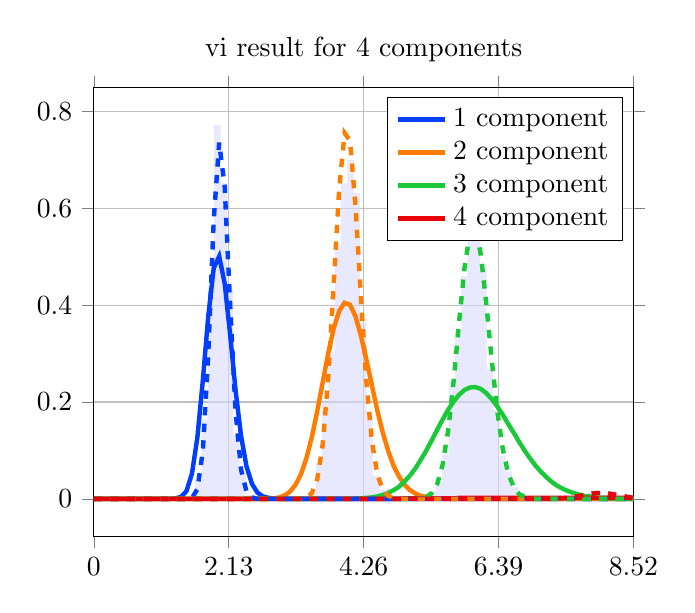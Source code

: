 \begin{tikzpicture}
\begin{axis}[title={vi result for 4 components}, yticklabel style={/pgf/number format/fixed,
            /pgf/number format/precision=3}, grid={major}, yminorgrids={true}, tick align={outside}, xtick={0.0,2.129,4.258,6.387,8.516}, xmin={0.0}, xmax={8.516}, scaled y ticks={false}]
    \addplot[ybar interval, fill={blue!15}, forget plot, opacity={0.6}, draw={none}, bar width={5.0e-6}]
        table[row sep={\\}]
        {
            \\
            1.5  0.004  \\
            1.6  0.036  \\
            1.7  0.164  \\
            1.8  0.44  \\
            1.9  0.772  \\
            2.0  0.652  \\
            2.1  0.432  \\
            2.2  0.132  \\
            2.3  0.052  \\
            2.4  0.008  \\
            2.5  0.004  \\
            2.6  0.0  \\
            2.7  0.0  \\
            2.8  0.0  \\
            2.9  0.0  \\
            3.0  0.0  \\
            3.1  0.0  \\
            3.2  0.0  \\
            3.3  0.0  \\
            3.4  0.012  \\
            3.5  0.072  \\
            3.6  0.2  \\
            3.7  0.304  \\
            3.8  0.524  \\
            3.9  0.652  \\
            4.0  0.7  \\
            4.1  0.632  \\
            4.2  0.364  \\
            4.3  0.18  \\
            4.4  0.048  \\
            4.5  0.02  \\
            4.6  0.02  \\
            4.7  0.0  \\
            4.8  0.0  \\
            4.9  0.0  \\
            5.0  0.0  \\
            5.1  0.0  \\
            5.2  0.0  \\
            5.3  0.016  \\
            5.4  0.036  \\
            5.5  0.092  \\
            5.6  0.244  \\
            5.7  0.348  \\
            5.8  0.46  \\
            5.9  0.556  \\
            6.0  0.632  \\
            6.1  0.472  \\
            6.2  0.268  \\
            6.3  0.184  \\
            6.4  0.088  \\
            6.5  0.056  \\
            6.6  0.024  \\
            6.7  0.012  \\
            6.8  0.0  \\
            6.9  0.004  \\
            7.0  0.0  \\
            7.1  0.0  \\
            7.2  0.0  \\
            7.3  0.0  \\
            7.4  0.0  \\
            7.5  0.004  \\
            7.6  0.004  \\
            7.7  0.004  \\
            7.8  0.012  \\
            7.9  0.016  \\
            8.0  0.008  \\
            8.1  0.012  \\
            8.2  0.008  \\
            8.3  0.004  \\
            8.4  0.004  \\
            8.5  0.008  \\
            8.6  0.0  \\
        }
        ;
    \addplot[style={{ultra thick}}, color={rgb,1:red,0.008;green,0.243;blue,1.0}]
        table[row sep={\\}]
        {
            \\
            0.0  0.0  \\
            0.086  1.949e-84  \\
            0.172  1.77e-59  \\
            0.258  1.404e-45  \\
            0.344  3.303e-36  \\
            0.43  2.567e-29  \\
            0.516  5.38e-24  \\
            0.602  9.315e-20  \\
            0.688  2.6e-16  \\
            0.774  1.8e-13  \\
            0.86  4.15e-11  \\
            0.946  3.931e-9  \\
            1.032  1.786e-7  \\
            1.118  4.381e-6  \\
            1.204  6.353e-5  \\
            1.29  0.001  \\
            1.376  0.004  \\
            1.462  0.016  \\
            1.548  0.052  \\
            1.634  0.127  \\
            1.72  0.245  \\
            1.806  0.378  \\
            1.892  0.477  \\
            1.978  0.501  \\
            2.065  0.445  \\
            2.151  0.339  \\
            2.237  0.224  \\
            2.323  0.13  \\
            2.409  0.067  \\
            2.495  0.031  \\
            2.581  0.013  \\
            2.667  0.005  \\
            2.753  0.002  \\
            2.839  0.001  \\
            2.925  0.0  \\
            3.011  3.898e-5  \\
            3.097  9.691e-6  \\
            3.183  2.25e-6  \\
            3.269  4.897e-7  \\
            3.355  1.002e-7  \\
            3.441  1.936e-8  \\
            3.527  3.538e-9  \\
            3.613  6.132e-10  \\
            3.699  1.011e-10  \\
            3.785  1.589e-11  \\
            3.871  2.385e-12  \\
            3.957  3.428e-13  \\
            4.043  4.725e-14  \\
            4.129  6.256e-15  \\
            4.215  7.971e-16  \\
            4.301  9.788e-17  \\
            4.387  1.16e-17  \\
            4.473  1.329e-18  \\
            4.559  1.474e-19  \\
            4.645  1.583e-20  \\
            4.731  1.65e-21  \\
            4.817  1.67e-22  \\
            4.903  1.643e-23  \\
            4.989  1.573e-24  \\
            5.075  1.468e-25  \\
            5.161  1.334e-26  \\
            5.247  1.184e-27  \\
            5.333  1.025e-28  \\
            5.419  8.681e-30  \\
            5.505  7.187e-31  \\
            5.591  5.823e-32  \\
            5.677  4.62e-33  \\
            5.763  3.592e-34  \\
            5.849  2.738e-35  \\
            5.935  2.047e-36  \\
            6.021  1.503e-37  \\
            6.108  1.083e-38  \\
            6.194  7.673e-40  \\
            6.28  5.343e-41  \\
            6.366  3.659e-42  \\
            6.452  2.466e-43  \\
            6.538  1.636e-44  \\
            6.624  1.069e-45  \\
            6.71  6.877e-47  \\
            6.796  4.362e-48  \\
            6.882  2.728e-49  \\
            6.968  1.683e-50  \\
            7.054  1.024e-51  \\
            7.14  6.149e-53  \\
            7.226  3.645e-54  \\
            7.312  2.134e-55  \\
            7.398  1.234e-56  \\
            7.484  7.054e-58  \\
            7.57  3.984e-59  \\
            7.656  2.225e-60  \\
            7.742  1.229e-61  \\
            7.828  6.711e-63  \\
            7.914  3.626e-64  \\
            8.0  1.939e-65  \\
            8.086  1.027e-66  \\
            8.172  5.38e-68  \\
            8.258  2.792e-69  \\
            8.344  1.435e-70  \\
            8.43  7.306e-72  \\
            8.516  3.686e-73  \\
        }
        ;
    \addlegendentry {1 component}
    \addplot[style={{ultra thick}}, color={rgb,1:red,1.0;green,0.486;blue,0.0}]
        table[row sep={\\}]
        {
            \\
            0.0  0.0  \\
            0.086  1.974e-141  \\
            0.172  1.91e-108  \\
            0.258  1.368e-89  \\
            0.344  1.606e-76  \\
            0.43  1.275e-66  \\
            0.516  9.998e-59  \\
            0.602  3.24e-52  \\
            0.688  1.02e-46  \\
            0.774  5.406e-42  \\
            0.86  7.031e-38  \\
            0.946  2.935e-34  \\
            1.032  4.791e-31  \\
            1.118  3.556e-28  \\
            1.204  1.349e-25  \\
            1.29  2.87e-23  \\
            1.376  3.689e-21  \\
            1.462  3.046e-19  \\
            1.548  1.699e-17  \\
            1.634  6.681e-16  \\
            1.72  1.92e-14  \\
            1.806  4.157e-13  \\
            1.892  6.962e-12  \\
            1.978  9.228e-11  \\
            2.065  9.875e-10  \\
            2.151  8.682e-9  \\
            2.237  6.369e-8  \\
            2.323  3.951e-7  \\
            2.409  2.099e-6  \\
            2.495  9.653e-6  \\
            2.581  3.88e-5  \\
            2.667  0.0  \\
            2.753  0.0  \\
            2.839  0.001  \\
            2.925  0.003  \\
            3.011  0.007  \\
            3.097  0.015  \\
            3.183  0.029  \\
            3.269  0.051  \\
            3.355  0.084  \\
            3.441  0.128  \\
            3.527  0.182  \\
            3.613  0.242  \\
            3.699  0.301  \\
            3.785  0.352  \\
            3.871  0.388  \\
            3.957  0.405  \\
            4.043  0.401  \\
            4.129  0.377  \\
            4.215  0.337  \\
            4.301  0.288  \\
            4.387  0.235  \\
            4.473  0.183  \\
            4.559  0.137  \\
            4.645  0.099  \\
            4.731  0.068  \\
            4.817  0.046  \\
            4.903  0.029  \\
            4.989  0.018  \\
            5.075  0.011  \\
            5.161  0.006  \\
            5.247  0.004  \\
            5.333  0.002  \\
            5.419  0.001  \\
            5.505  0.001  \\
            5.591  0.0  \\
            5.677  0.0  \\
            5.763  6.259e-5  \\
            5.849  2.905e-5  \\
            5.935  1.316e-5  \\
            6.021  5.819e-6  \\
            6.108  2.515e-6  \\
            6.194  1.063e-6  \\
            6.28  4.395e-7  \\
            6.366  1.779e-7  \\
            6.452  7.054e-8  \\
            6.538  2.741e-8  \\
            6.624  1.045e-8  \\
            6.71  3.906e-9  \\
            6.796  1.433e-9  \\
            6.882  5.166e-10  \\
            6.968  1.829e-10  \\
            7.054  6.367e-11  \\
            7.14  2.179e-11  \\
            7.226  7.336e-12  \\
            7.312  2.431e-12  \\
            7.398  7.928e-13  \\
            7.484  2.546e-13  \\
            7.57  8.058e-14  \\
            7.656  2.513e-14  \\
            7.742  7.726e-15  \\
            7.828  2.342e-15  \\
            7.914  7.005e-16  \\
            8.0  2.067e-16  \\
            8.086  6.021e-17  \\
            8.172  1.731e-17  \\
            8.258  4.916e-18  \\
            8.344  1.379e-18  \\
            8.43  3.822e-19  \\
            8.516  1.047e-19  \\
        }
        ;
    \addlegendentry {2 component}
    \addplot[style={{ultra thick}}, color={rgb,1:red,0.102;green,0.788;blue,0.22}]
        table[row sep={\\}]
        {
            \\
            0.0  0.0  \\
            0.086  6.622e-143  \\
            0.172  2.073e-113  \\
            0.258  2.049e-96  \\
            0.344  1.542e-84  \\
            0.43  1.821e-75  \\
            0.516  3.62e-68  \\
            0.602  4.295e-62  \\
            0.688  6.474e-57  \\
            0.774  2.019e-52  \\
            0.86  1.816e-48  \\
            0.946  5.978e-45  \\
            1.032  8.577e-42  \\
            1.118  6.127e-39  \\
            1.204  2.417e-36  \\
            1.29  5.716e-34  \\
            1.376  8.656e-32  \\
            1.462  8.861e-30  \\
            1.548  6.412e-28  \\
            1.634  3.406e-26  \\
            1.72  1.371e-24  \\
            1.806  4.293e-23  \\
            1.892  1.072e-21  \\
            1.978  2.175e-20  \\
            2.065  3.653e-19  \\
            2.151  5.155e-18  \\
            2.237  6.199e-17  \\
            2.323  6.428e-16  \\
            2.409  5.81e-15  \\
            2.495  4.622e-14  \\
            2.581  3.264e-13  \\
            2.667  2.062e-12  \\
            2.753  1.174e-11  \\
            2.839  6.063e-11  \\
            2.925  2.856e-10  \\
            3.011  1.233e-9  \\
            3.097  4.909e-9  \\
            3.183  1.809e-8  \\
            3.269  6.194e-8  \\
            3.355  1.979e-7  \\
            3.441  5.922e-7  \\
            3.527  1.664e-6  \\
            3.613  4.407e-6  \\
            3.699  1.103e-5  \\
            3.785  2.613e-5  \\
            3.871  5.882e-5  \\
            3.957  0.0  \\
            4.043  0.0  \\
            4.129  0.001  \\
            4.215  0.001  \\
            4.301  0.002  \\
            4.387  0.003  \\
            4.473  0.005  \\
            4.559  0.008  \\
            4.645  0.012  \\
            4.731  0.018  \\
            4.817  0.025  \\
            4.903  0.036  \\
            4.989  0.048  \\
            5.075  0.063  \\
            5.161  0.081  \\
            5.247  0.1  \\
            5.333  0.121  \\
            5.419  0.143  \\
            5.505  0.164  \\
            5.591  0.184  \\
            5.677  0.201  \\
            5.763  0.215  \\
            5.849  0.225  \\
            5.935  0.23  \\
            6.021  0.231  \\
            6.108  0.227  \\
            6.194  0.218  \\
            6.28  0.206  \\
            6.366  0.191  \\
            6.452  0.174  \\
            6.538  0.155  \\
            6.624  0.137  \\
            6.71  0.118  \\
            6.796  0.1  \\
            6.882  0.084  \\
            6.968  0.069  \\
            7.054  0.056  \\
            7.14  0.045  \\
            7.226  0.035  \\
            7.312  0.027  \\
            7.398  0.021  \\
            7.484  0.016  \\
            7.57  0.012  \\
            7.656  0.009  \\
            7.742  0.006  \\
            7.828  0.005  \\
            7.914  0.003  \\
            8.0  0.002  \\
            8.086  0.002  \\
            8.172  0.001  \\
            8.258  0.001  \\
            8.344  0.0  \\
            8.43  0.0  \\
            8.516  0.0  \\
        }
        ;
    \addlegendentry {3 component}
    \addplot[style={{ultra thick}}, color={rgb,1:red,0.91;green,0.0;blue,0.043}]
        table[row sep={\\}]
        {
            \\
            0.0  0.0  \\
            0.086  1.412e-42  \\
            0.172  9.392e-35  \\
            0.258  3.095e-30  \\
            0.344  4.521e-27  \\
            0.43  1.198e-24  \\
            0.516  1.078e-22  \\
            0.602  4.602e-21  \\
            0.688  1.139e-19  \\
            0.774  1.858e-18  \\
            0.86  2.183e-17  \\
            0.946  1.965e-16  \\
            1.032  1.421e-15  \\
            1.118  8.54e-15  \\
            1.204  4.388e-14  \\
            1.29  1.969e-13  \\
            1.376  7.856e-13  \\
            1.462  2.826e-12  \\
            1.548  9.273e-12  \\
            1.634  2.804e-11  \\
            1.72  7.879e-11  \\
            1.806  2.072e-10  \\
            1.892  5.132e-10  \\
            1.978  1.203e-9  \\
            2.065  2.684e-9  \\
            2.151  5.717e-9  \\
            2.237  1.167e-8  \\
            2.323  2.292e-8  \\
            2.409  4.338e-8  \\
            2.495  7.941e-8  \\
            2.581  1.409e-7  \\
            2.667  2.426e-7  \\
            2.753  4.065e-7  \\
            2.839  6.637e-7  \\
            2.925  1.058e-6  \\
            3.011  1.647e-6  \\
            3.097  2.511e-6  \\
            3.183  3.749e-6  \\
            3.269  5.492e-6  \\
            3.355  7.899e-6  \\
            3.441  1.116e-5  \\
            3.527  1.552e-5  \\
            3.613  2.124e-5  \\
            3.699  2.863e-5  \\
            3.785  3.805e-5  \\
            3.871  4.989e-5  \\
            3.957  6.455e-5  \\
            4.043  8.248e-5  \\
            4.129  0.0  \\
            4.215  0.0  \\
            4.301  0.0  \\
            4.387  0.0  \\
            4.473  0.0  \\
            4.559  0.0  \\
            4.645  0.0  \\
            4.731  0.0  \\
            4.817  0.0  \\
            4.903  0.001  \\
            4.989  0.001  \\
            5.075  0.001  \\
            5.161  0.001  \\
            5.247  0.001  \\
            5.333  0.001  \\
            5.419  0.001  \\
            5.505  0.001  \\
            5.591  0.001  \\
            5.677  0.001  \\
            5.763  0.002  \\
            5.849  0.002  \\
            5.935  0.002  \\
            6.021  0.002  \\
            6.108  0.002  \\
            6.194  0.002  \\
            6.28  0.002  \\
            6.366  0.002  \\
            6.452  0.002  \\
            6.538  0.002  \\
            6.624  0.002  \\
            6.71  0.002  \\
            6.796  0.002  \\
            6.882  0.002  \\
            6.968  0.002  \\
            7.054  0.002  \\
            7.14  0.002  \\
            7.226  0.002  \\
            7.312  0.002  \\
            7.398  0.002  \\
            7.484  0.002  \\
            7.57  0.002  \\
            7.656  0.002  \\
            7.742  0.002  \\
            7.828  0.002  \\
            7.914  0.002  \\
            8.0  0.002  \\
            8.086  0.002  \\
            8.172  0.002  \\
            8.258  0.002  \\
            8.344  0.002  \\
            8.43  0.002  \\
            8.516  0.001  \\
        }
        ;
    \addlegendentry {4 component}
    \addplot[style={{ultra thick, dashed}}, color={rgb,1:red,0.008;green,0.243;blue,1.0}]
        table[row sep={\\}]
        {
            \\
            0.0  0.0  \\
            0.086  1.181e-189  \\
            0.172  1.743e-133  \\
            0.258  3.528e-102  \\
            0.344  4.725e-81  \\
            0.43  1.674e-65  \\
            0.516  1.757e-53  \\
            0.602  6.783e-44  \\
            0.688  4.325e-36  \\
            0.774  1.201e-29  \\
            0.86  2.814e-24  \\
            0.946  8.926e-20  \\
            1.032  5.429e-16  \\
            1.118  8.251e-13  \\
            1.204  3.85e-10  \\
            1.29  6.49e-8  \\
            1.376  4.509e-6  \\
            1.462  0.0  \\
            1.548  0.002  \\
            1.634  0.02  \\
            1.72  0.099  \\
            1.806  0.3  \\
            1.892  0.577  \\
            1.978  0.736  \\
            2.065  0.645  \\
            2.151  0.4  \\
            2.237  0.18  \\
            2.323  0.06  \\
            2.409  0.015  \\
            2.495  0.003  \\
            2.581  0.0  \\
            2.667  5.989e-5  \\
            2.753  6.1e-6  \\
            2.839  5.116e-7  \\
            2.925  3.574e-8  \\
            3.011  2.101e-9  \\
            3.097  1.05e-10  \\
            3.183  4.502e-12  \\
            3.269  1.668e-13  \\
            3.355  5.387e-15  \\
            3.441  1.526e-16  \\
            3.527  3.818e-18  \\
            3.613  8.483e-20  \\
            3.699  1.684e-21  \\
            3.785  3.001e-23  \\
            3.871  4.827e-25  \\
            3.957  7.036e-27  \\
            4.043  9.335e-29  \\
            4.129  1.132e-30  \\
            4.215  1.259e-32  \\
            4.301  1.289e-34  \\
            4.387  1.218e-36  \\
            4.473  1.067e-38  \\
            4.559  8.678e-41  \\
            4.645  6.577e-43  \\
            4.731  4.656e-45  \\
            4.817  3.086e-47  \\
            4.903  1.919e-49  \\
            4.989  1.123e-51  \\
            5.075  6.193e-54  \\
            5.161  3.226e-56  \\
            5.247  1.59e-58  \\
            5.333  7.426e-61  \\
            5.419  3.294e-63  \\
            5.505  1.39e-65  \\
            5.591  5.585e-68  \\
            5.677  2.141e-70  \\
            5.763  7.842e-73  \\
            5.849  2.747e-75  \\
            5.935  9.221e-78  \\
            6.021  2.968e-80  \\
            6.108  9.173e-83  \\
            6.194  2.725e-85  \\
            6.28  7.792e-88  \\
            6.366  2.146e-90  \\
            6.452  5.7e-93  \\
            6.538  1.461e-95  \\
            6.624  3.619e-98  \\
            6.71  8.668e-101  \\
            6.796  2.009e-103  \\
            6.882  4.511e-106  \\
            6.968  9.818e-109  \\
            7.054  2.073e-111  \\
            7.14  4.25e-114  \\
            7.226  8.463e-117  \\
            7.312  1.639e-119  \\
            7.398  3.086e-122  \\
            7.484  5.659e-125  \\
            7.57  1.011e-127  \\
            7.656  1.759e-130  \\
            7.742  2.986e-133  \\
            7.828  4.945e-136  \\
            7.914  7.996e-139  \\
            8.0  1.263e-141  \\
            8.086  1.949e-144  \\
            8.172  2.941e-147  \\
            8.258  4.342e-150  \\
            8.344  6.272e-153  \\
            8.43  8.87e-156  \\
            8.516  1.229e-158  \\
        }
        ;
    \addplot[style={{ultra thick, dashed}}, color={rgb,1:red,1.0;green,0.486;blue,0.0}]
        table[row sep={\\}]
        {
            \\
            0.0  0.0  \\
            0.086  0.0  \\
            0.172  0.0  \\
            0.258  2.826e-313  \\
            0.344  3.68e-267  \\
            0.43  3.141e-232  \\
            0.516  2.262e-204  \\
            0.602  2.14e-181  \\
            0.688  5.413e-162  \\
            0.774  2.555e-145  \\
            0.86  8.488e-131  \\
            0.946  5.112e-118  \\
            1.032  1.123e-106  \\
            1.118  1.53e-96  \\
            1.204  1.952e-87  \\
            1.29  3.235e-79  \\
            1.376  9.068e-72  \\
            1.462  5.332e-65  \\
            1.548  7.864e-59  \\
            1.634  3.379e-53  \\
            1.72  4.799e-48  \\
            1.806  2.511e-43  \\
            1.892  5.311e-39  \\
            1.978  4.921e-35  \\
            2.065  2.143e-31  \\
            2.151  4.667e-28  \\
            2.237  5.364e-25  \\
            2.323  3.415e-22  \\
            2.409  1.257e-19  \\
            2.495  2.782e-17  \\
            2.581  3.829e-15  \\
            2.667  3.382e-13  \\
            2.753  1.971e-11  \\
            2.839  7.783e-10  \\
            2.925  2.13e-8  \\
            3.011  4.126e-7  \\
            3.097  5.77e-6  \\
            3.183  5.931e-5  \\
            3.269  0.0  \\
            3.355  0.003  \\
            3.441  0.012  \\
            3.527  0.041  \\
            3.613  0.114  \\
            3.699  0.251  \\
            3.785  0.444  \\
            3.871  0.639  \\
            3.957  0.756  \\
            4.043  0.74  \\
            4.129  0.605  \\
            4.215  0.416  \\
            4.301  0.242  \\
            4.387  0.12  \\
            4.473  0.051  \\
            4.559  0.019  \\
            4.645  0.006  \\
            4.731  0.002  \\
            4.817  0.0  \\
            4.903  8.661e-5  \\
            4.989  1.642e-5  \\
            5.075  2.765e-6  \\
            5.161  4.152e-7  \\
            5.247  5.581e-8  \\
            5.333  6.738e-9  \\
            5.419  7.333e-10  \\
            5.505  7.217e-11  \\
            5.591  6.443e-12  \\
            5.677  5.234e-13  \\
            5.763  3.88e-14  \\
            5.849  2.631e-15  \\
            5.935  1.637e-16  \\
            6.021  9.365e-18  \\
            6.108  4.939e-19  \\
            6.194  2.406e-20  \\
            6.28  1.086e-21  \\
            6.366  4.544e-23  \\
            6.452  1.768e-24  \\
            6.538  6.41e-26  \\
            6.624  2.169e-27  \\
            6.71  6.859e-29  \\
            6.796  2.032e-30  \\
            6.882  5.646e-32  \\
            6.968  1.474e-33  \\
            7.054  3.621e-35  \\
            7.14  8.383e-37  \\
            7.226  1.832e-38  \\
            7.312  3.782e-40  \\
            7.398  7.389e-42  \\
            7.484  1.368e-43  \\
            7.57  2.402e-45  \\
            7.656  4.006e-47  \\
            7.742  6.353e-49  \\
            7.828  9.592e-51  \\
            7.914  1.38e-52  \\
            8.0  1.894e-54  \\
            8.086  2.482e-56  \\
            8.172  3.109e-58  \\
            8.258  3.727e-60  \\
            8.344  4.277e-62  \\
            8.43  4.705e-64  \\
            8.516  4.966e-66  \\
        }
        ;
    \addplot[style={{ultra thick, dashed}}, color={rgb,1:red,0.102;green,0.788;blue,0.22}]
        table[row sep={\\}]
        {
            \\
            0.0  0.0  \\
            0.086  0.0  \\
            0.172  0.0  \\
            0.258  0.0  \\
            0.344  0.0  \\
            0.43  0.0  \\
            0.516  0.0  \\
            0.602  0.0  \\
            0.688  0.0  \\
            0.774  1.03e-306  \\
            0.86  4.848e-283  \\
            0.946  5.546e-262  \\
            1.032  4.4e-243  \\
            1.118  5.372e-226  \\
            1.204  1.874e-210  \\
            1.29  3.055e-196  \\
            1.376  3.454e-183  \\
            1.462  3.746e-171  \\
            1.548  5.093e-160  \\
            1.634  1.087e-149  \\
            1.72  4.406e-140  \\
            1.806  3.986e-131  \\
            1.892  9.258e-123  \\
            1.978  6.229e-115  \\
            2.065  1.349e-107  \\
            2.151  1.032e-100  \\
            2.237  3.026e-94  \\
            2.323  3.655e-88  \\
            2.409  1.94e-82  \\
            2.495  4.794e-77  \\
            2.581  5.809e-72  \\
            2.667  3.616e-67  \\
            2.753  1.207e-62  \\
            2.839  2.243e-58  \\
            2.925  2.404e-54  \\
            3.011  1.534e-50  \\
            3.097  6.005e-47  \\
            3.183  1.48e-43  \\
            3.269  2.355e-40  \\
            3.355  2.474e-37  \\
            3.441  1.753e-34  \\
            3.527  8.542e-32  \\
            3.613  2.914e-29  \\
            3.699  7.078e-27  \\
            3.785  1.243e-24  \\
            3.871  1.603e-22  \\
            3.957  1.537e-20  \\
            4.043  1.111e-18  \\
            4.129  6.117e-17  \\
            4.215  2.598e-15  \\
            4.301  8.597e-14  \\
            4.387  2.239e-12  \\
            4.473  4.63e-11  \\
            4.559  7.674e-10  \\
            4.645  1.027e-8  \\
            4.731  1.12e-7  \\
            4.817  1.002e-6  \\
            4.903  7.402e-6  \\
            4.989  4.548e-5  \\
            5.075  0.0  \\
            5.161  0.001  \\
            5.247  0.004  \\
            5.333  0.012  \\
            5.419  0.031  \\
            5.505  0.071  \\
            5.591  0.141  \\
            5.677  0.242  \\
            5.763  0.364  \\
            5.849  0.477  \\
            5.935  0.55  \\
            6.021  0.56  \\
            6.108  0.504  \\
            6.194  0.402  \\
            6.28  0.286  \\
            6.366  0.182  \\
            6.452  0.104  \\
            6.538  0.053  \\
            6.624  0.025  \\
            6.71  0.01  \\
            6.796  0.004  \\
            6.882  0.001  \\
            6.968  0.0  \\
            7.054  0.0  \\
            7.14  3.132e-5  \\
            7.226  7.507e-6  \\
            7.312  1.653e-6  \\
            7.398  3.35e-7  \\
            7.484  6.261e-8  \\
            7.57  1.081e-8  \\
            7.656  1.728e-9  \\
            7.742  2.561e-10  \\
            7.828  3.524e-11  \\
            7.914  4.511e-12  \\
            8.0  5.38e-13  \\
            8.086  5.987e-14  \\
            8.172  6.226e-15  \\
            8.258  6.059e-16  \\
            8.344  5.525e-17  \\
            8.43  4.727e-18  \\
            8.516  3.8e-19  \\
        }
        ;
    \addplot[style={{ultra thick, dashed}}, color={rgb,1:red,0.91;green,0.0;blue,0.043}]
        table[row sep={\\}]
        {
            \\
            0.0  0.0  \\
            0.086  0.0  \\
            0.172  0.0  \\
            0.258  0.0  \\
            0.344  0.0  \\
            0.43  0.0  \\
            0.516  0.0  \\
            0.602  0.0  \\
            0.688  0.0  \\
            0.774  0.0  \\
            0.86  0.0  \\
            0.946  0.0  \\
            1.032  0.0  \\
            1.118  0.0  \\
            1.204  0.0  \\
            1.29  0.0  \\
            1.376  0.0  \\
            1.462  2.126e-308  \\
            1.548  2.666e-292  \\
            1.634  2.827e-277  \\
            1.72  3.268e-263  \\
            1.806  5.114e-250  \\
            1.892  1.304e-237  \\
            1.978  6.373e-226  \\
            2.065  6.866e-215  \\
            2.151  1.846e-204  \\
            2.237  1.38e-194  \\
            2.323  3.162e-185  \\
            2.409  2.42e-176  \\
            2.495  6.678e-168  \\
            2.581  7.123e-160  \\
            2.667  3.126e-152  \\
            2.753  5.969e-145  \\
            2.839  5.222e-138  \\
            2.925  2.193e-131  \\
            3.011  4.612e-125  \\
            3.097  5.051e-119  \\
            3.183  2.985e-113  \\
            3.269  9.841e-108  \\
            3.355  1.865e-102  \\
            3.441  2.09e-97  \\
            3.527  1.421e-92  \\
            3.613  6.008e-88  \\
            3.699  1.614e-83  \\
            3.785  2.815e-79  \\
            3.871  3.249e-75  \\
            3.957  2.527e-71  \\
            4.043  1.347e-67  \\
            4.129  5.002e-64  \\
            4.215  1.313e-60  \\
            4.301  2.47e-57  \\
            4.387  3.376e-54  \\
            4.473  3.393e-51  \\
            4.559  2.538e-48  \\
            4.645  1.428e-45  \\
            4.731  6.112e-43  \\
            4.817  2.008e-40  \\
            4.903  5.113e-38  \\
            4.989  1.018e-35  \\
            5.075  1.598e-33  \\
            5.161  1.995e-31  \\
            5.247  1.994e-29  \\
            5.333  1.608e-27  \\
            5.419  1.053e-25  \\
            5.505  5.642e-24  \\
            5.591  2.486e-22  \\
            5.677  9.069e-21  \\
            5.763  2.753e-19  \\
            5.849  6.996e-18  \\
            5.935  1.496e-16  \\
            6.021  2.703e-15  \\
            6.108  4.15e-14  \\
            6.194  5.438e-13  \\
            6.28  6.108e-12  \\
            6.366  5.905e-11  \\
            6.452  4.934e-10  \\
            6.538  3.576e-9  \\
            6.624  2.257e-8  \\
            6.71  1.245e-7  \\
            6.796  6.024e-7  \\
            6.882  2.564e-6  \\
            6.968  9.63e-6  \\
            7.054  3.203e-5  \\
            7.14  9.458e-5  \\
            7.226  0.0  \\
            7.312  0.001  \\
            7.398  0.001  \\
            7.484  0.002  \\
            7.57  0.004  \\
            7.656  0.006  \\
            7.742  0.008  \\
            7.828  0.01  \\
            7.914  0.012  \\
            8.0  0.012  \\
            8.086  0.012  \\
            8.172  0.01  \\
            8.258  0.008  \\
            8.344  0.006  \\
            8.43  0.004  \\
            8.516  0.002  \\
        }
        ;
\end{axis}
\end{tikzpicture}
